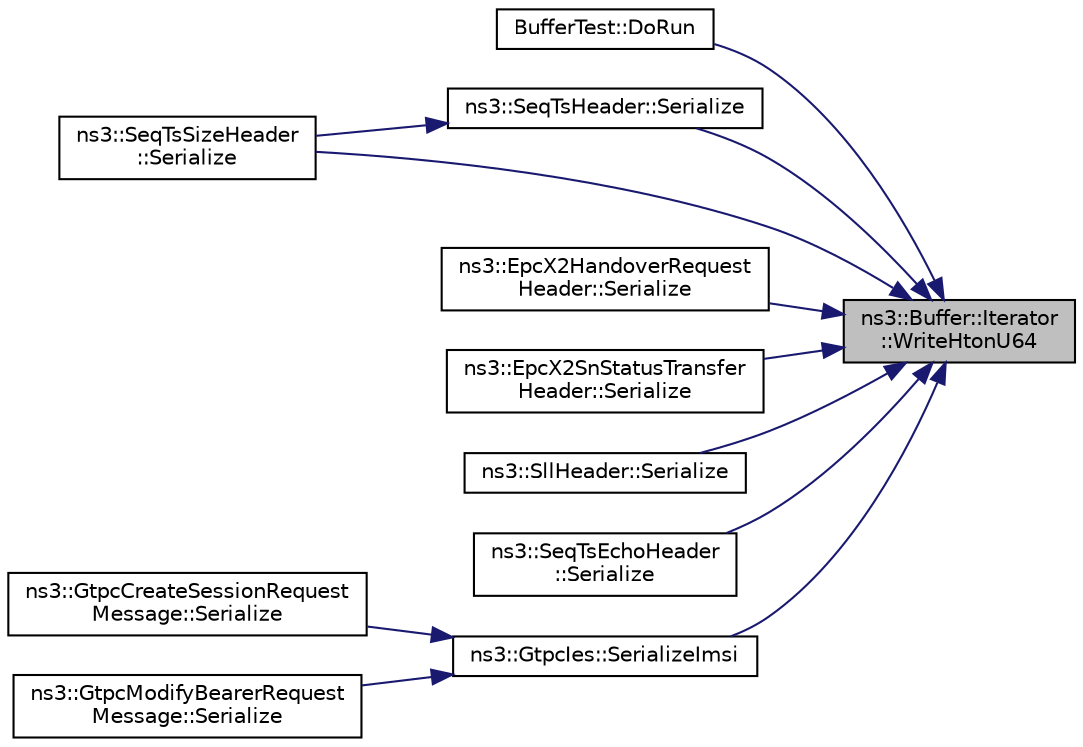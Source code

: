 digraph "ns3::Buffer::Iterator::WriteHtonU64"
{
 // LATEX_PDF_SIZE
  edge [fontname="Helvetica",fontsize="10",labelfontname="Helvetica",labelfontsize="10"];
  node [fontname="Helvetica",fontsize="10",shape=record];
  rankdir="RL";
  Node1 [label="ns3::Buffer::Iterator\l::WriteHtonU64",height=0.2,width=0.4,color="black", fillcolor="grey75", style="filled", fontcolor="black",tooltip=" "];
  Node1 -> Node2 [dir="back",color="midnightblue",fontsize="10",style="solid",fontname="Helvetica"];
  Node2 [label="BufferTest::DoRun",height=0.2,width=0.4,color="black", fillcolor="white", style="filled",URL="$class_buffer_test.html#a4ffd025f50c962366167daef7df0ac58",tooltip="Implementation to actually run this TestCase."];
  Node1 -> Node3 [dir="back",color="midnightblue",fontsize="10",style="solid",fontname="Helvetica"];
  Node3 [label="ns3::SeqTsHeader::Serialize",height=0.2,width=0.4,color="black", fillcolor="white", style="filled",URL="$classns3_1_1_seq_ts_header.html#ab9afa56e3bab987c038968f2884888a3",tooltip=" "];
  Node3 -> Node4 [dir="back",color="midnightblue",fontsize="10",style="solid",fontname="Helvetica"];
  Node4 [label="ns3::SeqTsSizeHeader\l::Serialize",height=0.2,width=0.4,color="black", fillcolor="white", style="filled",URL="$classns3_1_1_seq_ts_size_header.html#a98eb7a27141280417e61d0fb45150fd8",tooltip=" "];
  Node1 -> Node5 [dir="back",color="midnightblue",fontsize="10",style="solid",fontname="Helvetica"];
  Node5 [label="ns3::EpcX2HandoverRequest\lHeader::Serialize",height=0.2,width=0.4,color="black", fillcolor="white", style="filled",URL="$classns3_1_1_epc_x2_handover_request_header.html#a98dade1b466edadfa79410259f85cce1",tooltip=" "];
  Node1 -> Node6 [dir="back",color="midnightblue",fontsize="10",style="solid",fontname="Helvetica"];
  Node6 [label="ns3::EpcX2SnStatusTransfer\lHeader::Serialize",height=0.2,width=0.4,color="black", fillcolor="white", style="filled",URL="$classns3_1_1_epc_x2_sn_status_transfer_header.html#a72082d448d84ec0957992338fe02a5d3",tooltip=" "];
  Node1 -> Node7 [dir="back",color="midnightblue",fontsize="10",style="solid",fontname="Helvetica"];
  Node7 [label="ns3::SllHeader::Serialize",height=0.2,width=0.4,color="black", fillcolor="white", style="filled",URL="$classns3_1_1_sll_header.html#aff151c00aa58ad6cfac2cf85f6b0528d",tooltip=" "];
  Node1 -> Node8 [dir="back",color="midnightblue",fontsize="10",style="solid",fontname="Helvetica"];
  Node8 [label="ns3::SeqTsEchoHeader\l::Serialize",height=0.2,width=0.4,color="black", fillcolor="white", style="filled",URL="$classns3_1_1_seq_ts_echo_header.html#ab955766ef2a756d16421e4a5943b7fc5",tooltip=" "];
  Node1 -> Node4 [dir="back",color="midnightblue",fontsize="10",style="solid",fontname="Helvetica"];
  Node1 -> Node9 [dir="back",color="midnightblue",fontsize="10",style="solid",fontname="Helvetica"];
  Node9 [label="ns3::GtpcIes::SerializeImsi",height=0.2,width=0.4,color="black", fillcolor="white", style="filled",URL="$classns3_1_1_gtpc_ies.html#a4f2f11b318144939b21ebcfe696150ac",tooltip=" "];
  Node9 -> Node10 [dir="back",color="midnightblue",fontsize="10",style="solid",fontname="Helvetica"];
  Node10 [label="ns3::GtpcCreateSessionRequest\lMessage::Serialize",height=0.2,width=0.4,color="black", fillcolor="white", style="filled",URL="$classns3_1_1_gtpc_create_session_request_message.html#ade19154d2dba0cb546fe629e4febc3d8",tooltip=" "];
  Node9 -> Node11 [dir="back",color="midnightblue",fontsize="10",style="solid",fontname="Helvetica"];
  Node11 [label="ns3::GtpcModifyBearerRequest\lMessage::Serialize",height=0.2,width=0.4,color="black", fillcolor="white", style="filled",URL="$classns3_1_1_gtpc_modify_bearer_request_message.html#a3092f222b309600231e67121ade22ddb",tooltip=" "];
}
